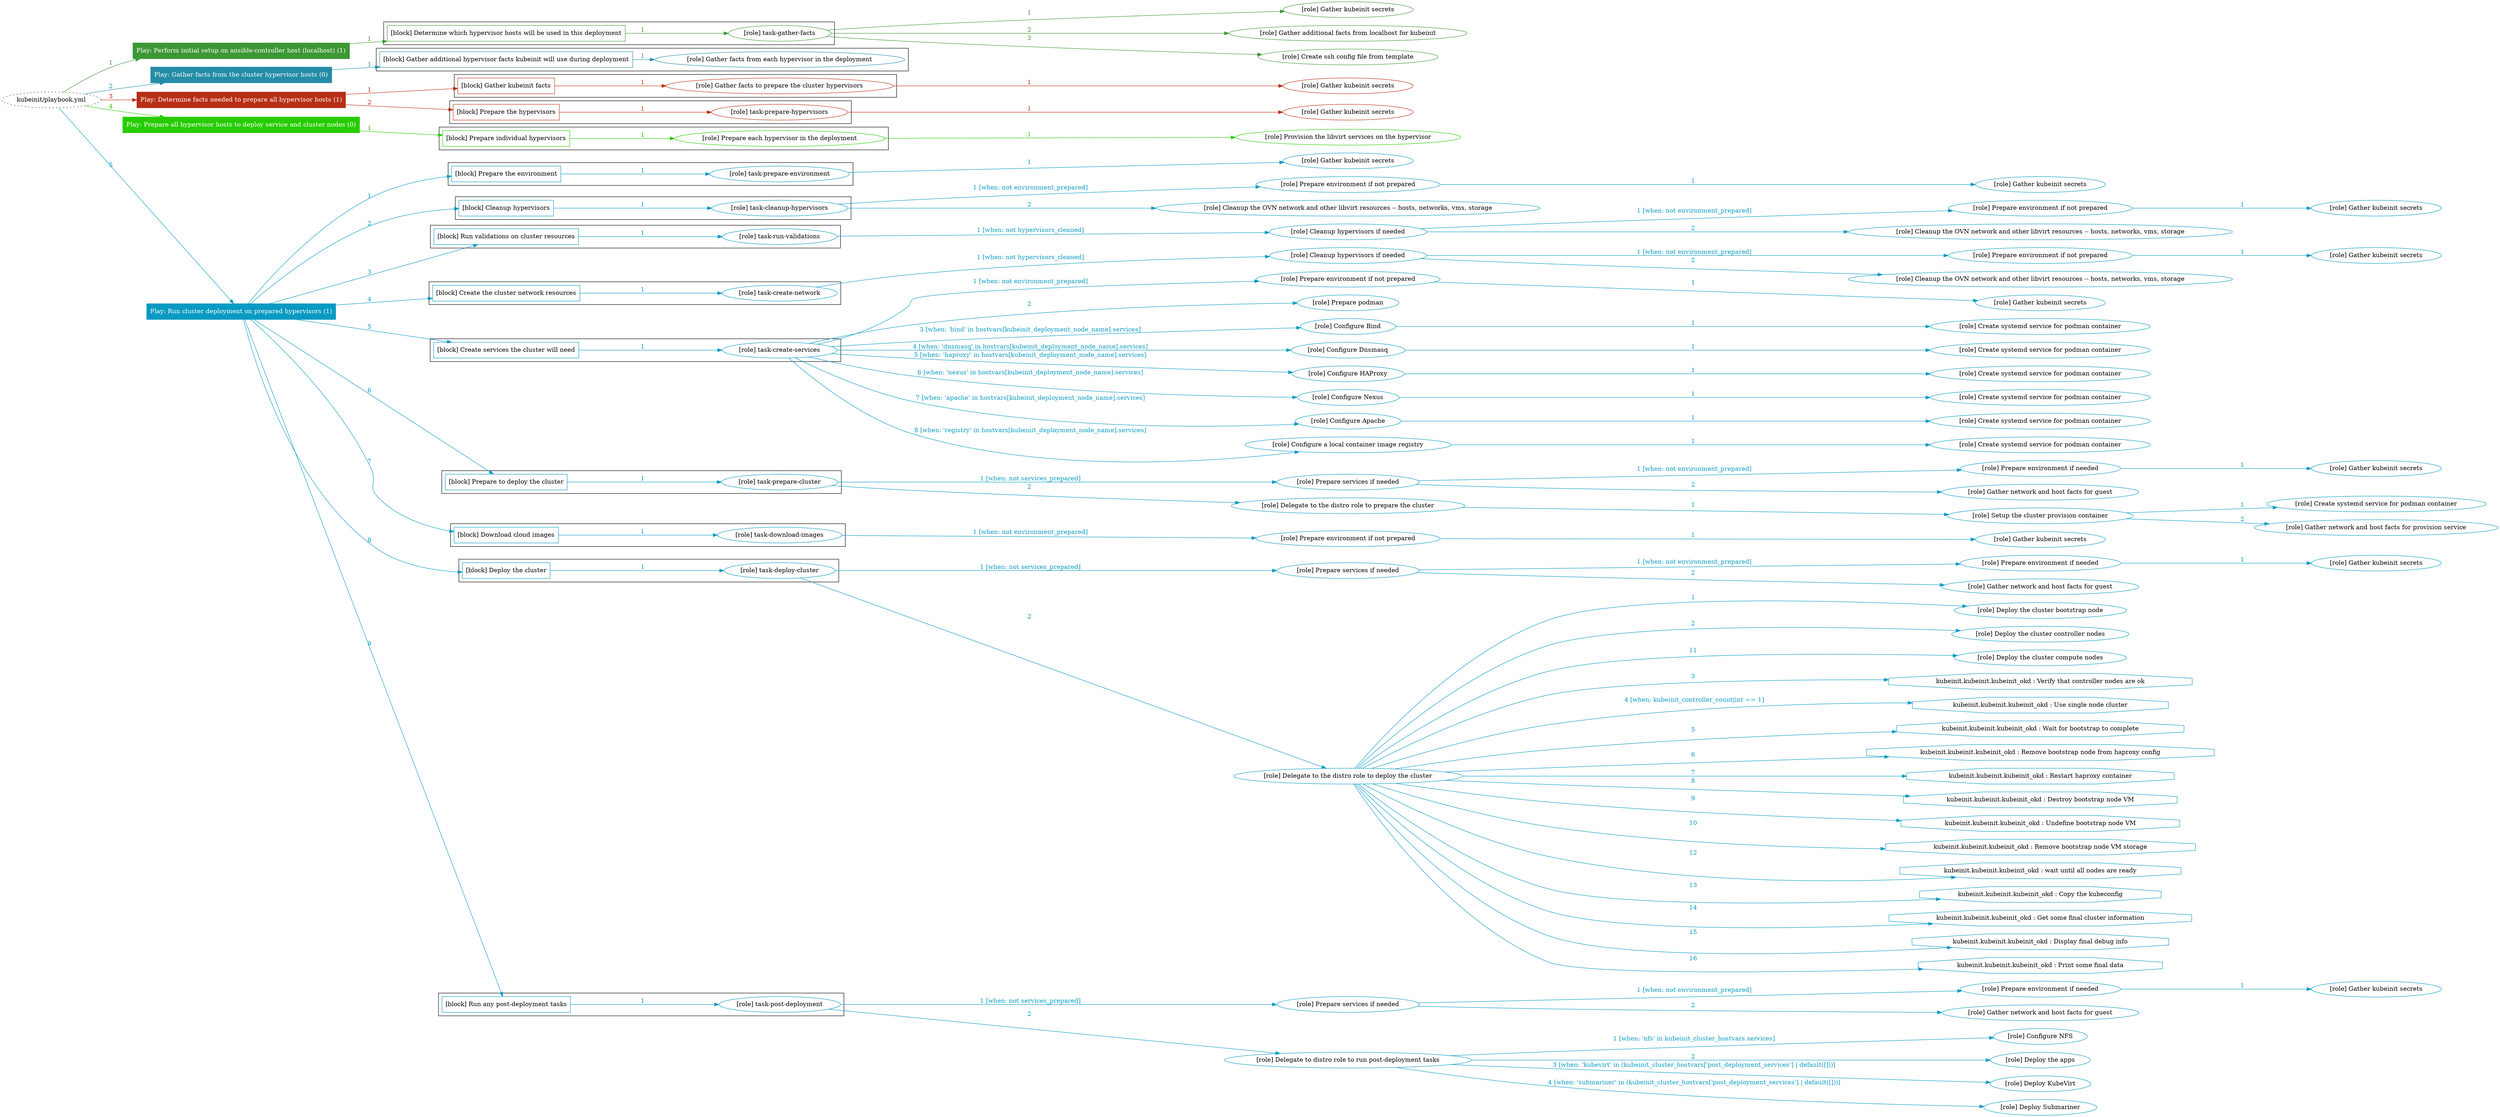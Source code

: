 digraph {
	graph [concentrate=true ordering=in rankdir=LR ratio=fill]
	edge [esep=5 sep=10]
	"kubeinit/playbook.yml" [URL="/home/runner/work/kubeinit/kubeinit/kubeinit/playbook.yml" id=playbook_1c22ba3a style=dotted]
	play_7d4b72e2 [label="Play: Perform initial setup on ansible-controller host (localhost) (1)" URL="/home/runner/work/kubeinit/kubeinit/kubeinit/playbook.yml" color="#3c9735" fontcolor="#ffffff" id=play_7d4b72e2 shape=box style=filled tooltip=localhost]
	"kubeinit/playbook.yml" -> play_7d4b72e2 [label="1 " color="#3c9735" fontcolor="#3c9735" id=edge_901d5311 labeltooltip="1 " tooltip="1 "]
	subgraph "Gather kubeinit secrets" {
		role_c1dd665c [label="[role] Gather kubeinit secrets" URL="/home/runner/.ansible/collections/ansible_collections/kubeinit/kubeinit/roles/kubeinit_prepare/tasks/build_hypervisors_group.yml" color="#3c9735" id=role_c1dd665c tooltip="Gather kubeinit secrets"]
	}
	subgraph "Gather additional facts from localhost for kubeinit" {
		role_087867db [label="[role] Gather additional facts from localhost for kubeinit" URL="/home/runner/.ansible/collections/ansible_collections/kubeinit/kubeinit/roles/kubeinit_prepare/tasks/build_hypervisors_group.yml" color="#3c9735" id=role_087867db tooltip="Gather additional facts from localhost for kubeinit"]
	}
	subgraph "Create ssh config file from template" {
		role_db80ca2d [label="[role] Create ssh config file from template" URL="/home/runner/.ansible/collections/ansible_collections/kubeinit/kubeinit/roles/kubeinit_prepare/tasks/build_hypervisors_group.yml" color="#3c9735" id=role_db80ca2d tooltip="Create ssh config file from template"]
	}
	subgraph "task-gather-facts" {
		role_c2a64d0b [label="[role] task-gather-facts" URL="/home/runner/work/kubeinit/kubeinit/kubeinit/playbook.yml" color="#3c9735" id=role_c2a64d0b tooltip="task-gather-facts"]
		role_c2a64d0b -> role_c1dd665c [label="1 " color="#3c9735" fontcolor="#3c9735" id=edge_d2ea7c5e labeltooltip="1 " tooltip="1 "]
		role_c2a64d0b -> role_087867db [label="2 " color="#3c9735" fontcolor="#3c9735" id=edge_e17dc16d labeltooltip="2 " tooltip="2 "]
		role_c2a64d0b -> role_db80ca2d [label="3 " color="#3c9735" fontcolor="#3c9735" id=edge_6a5d1859 labeltooltip="3 " tooltip="3 "]
	}
	subgraph "Play: Perform initial setup on ansible-controller host (localhost) (1)" {
		play_7d4b72e2 -> block_c4c89b71 [label=1 color="#3c9735" fontcolor="#3c9735" id=edge_2c3d2827 labeltooltip=1 tooltip=1]
		subgraph cluster_block_c4c89b71 {
			block_c4c89b71 [label="[block] Determine which hypervisor hosts will be used in this deployment" URL="/home/runner/work/kubeinit/kubeinit/kubeinit/playbook.yml" color="#3c9735" id=block_c4c89b71 labeltooltip="Determine which hypervisor hosts will be used in this deployment" shape=box tooltip="Determine which hypervisor hosts will be used in this deployment"]
			block_c4c89b71 -> role_c2a64d0b [label="1 " color="#3c9735" fontcolor="#3c9735" id=edge_d8396f23 labeltooltip="1 " tooltip="1 "]
		}
	}
	play_0b0739ab [label="Play: Gather facts from the cluster hypervisor hosts (0)" URL="/home/runner/work/kubeinit/kubeinit/kubeinit/playbook.yml" color="#258ca7" fontcolor="#ffffff" id=play_0b0739ab shape=box style=filled tooltip="Play: Gather facts from the cluster hypervisor hosts (0)"]
	"kubeinit/playbook.yml" -> play_0b0739ab [label="2 " color="#258ca7" fontcolor="#258ca7" id=edge_cd9ed276 labeltooltip="2 " tooltip="2 "]
	subgraph "Gather facts from each hypervisor in the deployment" {
		role_e05bd9c8 [label="[role] Gather facts from each hypervisor in the deployment" URL="/home/runner/work/kubeinit/kubeinit/kubeinit/playbook.yml" color="#258ca7" id=role_e05bd9c8 tooltip="Gather facts from each hypervisor in the deployment"]
	}
	subgraph "Play: Gather facts from the cluster hypervisor hosts (0)" {
		play_0b0739ab -> block_ebaf09f9 [label=1 color="#258ca7" fontcolor="#258ca7" id=edge_883e1ab4 labeltooltip=1 tooltip=1]
		subgraph cluster_block_ebaf09f9 {
			block_ebaf09f9 [label="[block] Gather additional hypervisor facts kubeinit will use during deployment" URL="/home/runner/work/kubeinit/kubeinit/kubeinit/playbook.yml" color="#258ca7" id=block_ebaf09f9 labeltooltip="Gather additional hypervisor facts kubeinit will use during deployment" shape=box tooltip="Gather additional hypervisor facts kubeinit will use during deployment"]
			block_ebaf09f9 -> role_e05bd9c8 [label="1 " color="#258ca7" fontcolor="#258ca7" id=edge_96bf6bc0 labeltooltip="1 " tooltip="1 "]
		}
	}
	play_2fc95a99 [label="Play: Determine facts needed to prepare all hypervisor hosts (1)" URL="/home/runner/work/kubeinit/kubeinit/kubeinit/playbook.yml" color="#b72f15" fontcolor="#ffffff" id=play_2fc95a99 shape=box style=filled tooltip=localhost]
	"kubeinit/playbook.yml" -> play_2fc95a99 [label="3 " color="#b72f15" fontcolor="#b72f15" id=edge_f2e73866 labeltooltip="3 " tooltip="3 "]
	subgraph "Gather kubeinit secrets" {
		role_f3b0417e [label="[role] Gather kubeinit secrets" URL="/home/runner/.ansible/collections/ansible_collections/kubeinit/kubeinit/roles/kubeinit_prepare/tasks/gather_kubeinit_facts.yml" color="#b72f15" id=role_f3b0417e tooltip="Gather kubeinit secrets"]
	}
	subgraph "Gather facts to prepare the cluster hypervisors" {
		role_75df4fb8 [label="[role] Gather facts to prepare the cluster hypervisors" URL="/home/runner/work/kubeinit/kubeinit/kubeinit/playbook.yml" color="#b72f15" id=role_75df4fb8 tooltip="Gather facts to prepare the cluster hypervisors"]
		role_75df4fb8 -> role_f3b0417e [label="1 " color="#b72f15" fontcolor="#b72f15" id=edge_1c701fa5 labeltooltip="1 " tooltip="1 "]
	}
	subgraph "Gather kubeinit secrets" {
		role_e294373b [label="[role] Gather kubeinit secrets" URL="/home/runner/.ansible/collections/ansible_collections/kubeinit/kubeinit/roles/kubeinit_prepare/tasks/gather_kubeinit_facts.yml" color="#b72f15" id=role_e294373b tooltip="Gather kubeinit secrets"]
	}
	subgraph "task-prepare-hypervisors" {
		role_375be4d0 [label="[role] task-prepare-hypervisors" URL="/home/runner/work/kubeinit/kubeinit/kubeinit/playbook.yml" color="#b72f15" id=role_375be4d0 tooltip="task-prepare-hypervisors"]
		role_375be4d0 -> role_e294373b [label="1 " color="#b72f15" fontcolor="#b72f15" id=edge_c2a2b522 labeltooltip="1 " tooltip="1 "]
	}
	subgraph "Play: Determine facts needed to prepare all hypervisor hosts (1)" {
		play_2fc95a99 -> block_374e6284 [label=1 color="#b72f15" fontcolor="#b72f15" id=edge_420dd6fa labeltooltip=1 tooltip=1]
		subgraph cluster_block_374e6284 {
			block_374e6284 [label="[block] Gather kubeinit facts" URL="/home/runner/work/kubeinit/kubeinit/kubeinit/playbook.yml" color="#b72f15" id=block_374e6284 labeltooltip="Gather kubeinit facts" shape=box tooltip="Gather kubeinit facts"]
			block_374e6284 -> role_75df4fb8 [label="1 " color="#b72f15" fontcolor="#b72f15" id=edge_907e9983 labeltooltip="1 " tooltip="1 "]
		}
		play_2fc95a99 -> block_3324b4f1 [label=2 color="#b72f15" fontcolor="#b72f15" id=edge_e28efbfa labeltooltip=2 tooltip=2]
		subgraph cluster_block_3324b4f1 {
			block_3324b4f1 [label="[block] Prepare the hypervisors" URL="/home/runner/work/kubeinit/kubeinit/kubeinit/playbook.yml" color="#b72f15" id=block_3324b4f1 labeltooltip="Prepare the hypervisors" shape=box tooltip="Prepare the hypervisors"]
			block_3324b4f1 -> role_375be4d0 [label="1 " color="#b72f15" fontcolor="#b72f15" id=edge_2afbb6f1 labeltooltip="1 " tooltip="1 "]
		}
	}
	play_f215bd9c [label="Play: Prepare all hypervisor hosts to deploy service and cluster nodes (0)" URL="/home/runner/work/kubeinit/kubeinit/kubeinit/playbook.yml" color="#27cc00" fontcolor="#ffffff" id=play_f215bd9c shape=box style=filled tooltip="Play: Prepare all hypervisor hosts to deploy service and cluster nodes (0)"]
	"kubeinit/playbook.yml" -> play_f215bd9c [label="4 " color="#27cc00" fontcolor="#27cc00" id=edge_3c4b47b4 labeltooltip="4 " tooltip="4 "]
	subgraph "Provision the libvirt services on the hypervisor" {
		role_93da1779 [label="[role] Provision the libvirt services on the hypervisor" URL="/home/runner/.ansible/collections/ansible_collections/kubeinit/kubeinit/roles/kubeinit_prepare/tasks/prepare_hypervisor.yml" color="#27cc00" id=role_93da1779 tooltip="Provision the libvirt services on the hypervisor"]
	}
	subgraph "Prepare each hypervisor in the deployment" {
		role_08276511 [label="[role] Prepare each hypervisor in the deployment" URL="/home/runner/work/kubeinit/kubeinit/kubeinit/playbook.yml" color="#27cc00" id=role_08276511 tooltip="Prepare each hypervisor in the deployment"]
		role_08276511 -> role_93da1779 [label="1 " color="#27cc00" fontcolor="#27cc00" id=edge_67dde77e labeltooltip="1 " tooltip="1 "]
	}
	subgraph "Play: Prepare all hypervisor hosts to deploy service and cluster nodes (0)" {
		play_f215bd9c -> block_c3d2c71d [label=1 color="#27cc00" fontcolor="#27cc00" id=edge_38553139 labeltooltip=1 tooltip=1]
		subgraph cluster_block_c3d2c71d {
			block_c3d2c71d [label="[block] Prepare individual hypervisors" URL="/home/runner/work/kubeinit/kubeinit/kubeinit/playbook.yml" color="#27cc00" id=block_c3d2c71d labeltooltip="Prepare individual hypervisors" shape=box tooltip="Prepare individual hypervisors"]
			block_c3d2c71d -> role_08276511 [label="1 " color="#27cc00" fontcolor="#27cc00" id=edge_3f2a290d labeltooltip="1 " tooltip="1 "]
		}
	}
	play_12cbc8b4 [label="Play: Run cluster deployment on prepared hypervisors (1)" URL="/home/runner/work/kubeinit/kubeinit/kubeinit/playbook.yml" color="#099ac3" fontcolor="#ffffff" id=play_12cbc8b4 shape=box style=filled tooltip=localhost]
	"kubeinit/playbook.yml" -> play_12cbc8b4 [label="5 " color="#099ac3" fontcolor="#099ac3" id=edge_ac1cc7d2 labeltooltip="5 " tooltip="5 "]
	subgraph "Gather kubeinit secrets" {
		role_3deea283 [label="[role] Gather kubeinit secrets" URL="/home/runner/.ansible/collections/ansible_collections/kubeinit/kubeinit/roles/kubeinit_prepare/tasks/gather_kubeinit_facts.yml" color="#099ac3" id=role_3deea283 tooltip="Gather kubeinit secrets"]
	}
	subgraph "task-prepare-environment" {
		role_afe97d1c [label="[role] task-prepare-environment" URL="/home/runner/work/kubeinit/kubeinit/kubeinit/playbook.yml" color="#099ac3" id=role_afe97d1c tooltip="task-prepare-environment"]
		role_afe97d1c -> role_3deea283 [label="1 " color="#099ac3" fontcolor="#099ac3" id=edge_cadabcda labeltooltip="1 " tooltip="1 "]
	}
	subgraph "Gather kubeinit secrets" {
		role_50945f34 [label="[role] Gather kubeinit secrets" URL="/home/runner/.ansible/collections/ansible_collections/kubeinit/kubeinit/roles/kubeinit_prepare/tasks/gather_kubeinit_facts.yml" color="#099ac3" id=role_50945f34 tooltip="Gather kubeinit secrets"]
	}
	subgraph "Prepare environment if not prepared" {
		role_320ac124 [label="[role] Prepare environment if not prepared" URL="/home/runner/.ansible/collections/ansible_collections/kubeinit/kubeinit/roles/kubeinit_prepare/tasks/cleanup_hypervisors.yml" color="#099ac3" id=role_320ac124 tooltip="Prepare environment if not prepared"]
		role_320ac124 -> role_50945f34 [label="1 " color="#099ac3" fontcolor="#099ac3" id=edge_fce86ade labeltooltip="1 " tooltip="1 "]
	}
	subgraph "Cleanup the OVN network and other libvirt resources -- hosts, networks, vms, storage" {
		role_5c72e7d2 [label="[role] Cleanup the OVN network and other libvirt resources -- hosts, networks, vms, storage" URL="/home/runner/.ansible/collections/ansible_collections/kubeinit/kubeinit/roles/kubeinit_prepare/tasks/cleanup_hypervisors.yml" color="#099ac3" id=role_5c72e7d2 tooltip="Cleanup the OVN network and other libvirt resources -- hosts, networks, vms, storage"]
	}
	subgraph "task-cleanup-hypervisors" {
		role_ca640e5c [label="[role] task-cleanup-hypervisors" URL="/home/runner/work/kubeinit/kubeinit/kubeinit/playbook.yml" color="#099ac3" id=role_ca640e5c tooltip="task-cleanup-hypervisors"]
		role_ca640e5c -> role_320ac124 [label="1 [when: not environment_prepared]" color="#099ac3" fontcolor="#099ac3" id=edge_8a9feb97 labeltooltip="1 [when: not environment_prepared]" tooltip="1 [when: not environment_prepared]"]
		role_ca640e5c -> role_5c72e7d2 [label="2 " color="#099ac3" fontcolor="#099ac3" id=edge_65796dc1 labeltooltip="2 " tooltip="2 "]
	}
	subgraph "Gather kubeinit secrets" {
		role_29a1a441 [label="[role] Gather kubeinit secrets" URL="/home/runner/.ansible/collections/ansible_collections/kubeinit/kubeinit/roles/kubeinit_prepare/tasks/gather_kubeinit_facts.yml" color="#099ac3" id=role_29a1a441 tooltip="Gather kubeinit secrets"]
	}
	subgraph "Prepare environment if not prepared" {
		role_72f4a450 [label="[role] Prepare environment if not prepared" URL="/home/runner/.ansible/collections/ansible_collections/kubeinit/kubeinit/roles/kubeinit_prepare/tasks/cleanup_hypervisors.yml" color="#099ac3" id=role_72f4a450 tooltip="Prepare environment if not prepared"]
		role_72f4a450 -> role_29a1a441 [label="1 " color="#099ac3" fontcolor="#099ac3" id=edge_38042e88 labeltooltip="1 " tooltip="1 "]
	}
	subgraph "Cleanup the OVN network and other libvirt resources -- hosts, networks, vms, storage" {
		role_74353ce1 [label="[role] Cleanup the OVN network and other libvirt resources -- hosts, networks, vms, storage" URL="/home/runner/.ansible/collections/ansible_collections/kubeinit/kubeinit/roles/kubeinit_prepare/tasks/cleanup_hypervisors.yml" color="#099ac3" id=role_74353ce1 tooltip="Cleanup the OVN network and other libvirt resources -- hosts, networks, vms, storage"]
	}
	subgraph "Cleanup hypervisors if needed" {
		role_8c43d117 [label="[role] Cleanup hypervisors if needed" URL="/home/runner/.ansible/collections/ansible_collections/kubeinit/kubeinit/roles/kubeinit_validations/tasks/main.yml" color="#099ac3" id=role_8c43d117 tooltip="Cleanup hypervisors if needed"]
		role_8c43d117 -> role_72f4a450 [label="1 [when: not environment_prepared]" color="#099ac3" fontcolor="#099ac3" id=edge_cbf31a30 labeltooltip="1 [when: not environment_prepared]" tooltip="1 [when: not environment_prepared]"]
		role_8c43d117 -> role_74353ce1 [label="2 " color="#099ac3" fontcolor="#099ac3" id=edge_906be432 labeltooltip="2 " tooltip="2 "]
	}
	subgraph "task-run-validations" {
		role_b52c14a4 [label="[role] task-run-validations" URL="/home/runner/work/kubeinit/kubeinit/kubeinit/playbook.yml" color="#099ac3" id=role_b52c14a4 tooltip="task-run-validations"]
		role_b52c14a4 -> role_8c43d117 [label="1 [when: not hypervisors_cleaned]" color="#099ac3" fontcolor="#099ac3" id=edge_13f9bd38 labeltooltip="1 [when: not hypervisors_cleaned]" tooltip="1 [when: not hypervisors_cleaned]"]
	}
	subgraph "Gather kubeinit secrets" {
		role_0af7bd2f [label="[role] Gather kubeinit secrets" URL="/home/runner/.ansible/collections/ansible_collections/kubeinit/kubeinit/roles/kubeinit_prepare/tasks/gather_kubeinit_facts.yml" color="#099ac3" id=role_0af7bd2f tooltip="Gather kubeinit secrets"]
	}
	subgraph "Prepare environment if not prepared" {
		role_4471caa9 [label="[role] Prepare environment if not prepared" URL="/home/runner/.ansible/collections/ansible_collections/kubeinit/kubeinit/roles/kubeinit_prepare/tasks/cleanup_hypervisors.yml" color="#099ac3" id=role_4471caa9 tooltip="Prepare environment if not prepared"]
		role_4471caa9 -> role_0af7bd2f [label="1 " color="#099ac3" fontcolor="#099ac3" id=edge_c0728939 labeltooltip="1 " tooltip="1 "]
	}
	subgraph "Cleanup the OVN network and other libvirt resources -- hosts, networks, vms, storage" {
		role_7422ec31 [label="[role] Cleanup the OVN network and other libvirt resources -- hosts, networks, vms, storage" URL="/home/runner/.ansible/collections/ansible_collections/kubeinit/kubeinit/roles/kubeinit_prepare/tasks/cleanup_hypervisors.yml" color="#099ac3" id=role_7422ec31 tooltip="Cleanup the OVN network and other libvirt resources -- hosts, networks, vms, storage"]
	}
	subgraph "Cleanup hypervisors if needed" {
		role_97d316fb [label="[role] Cleanup hypervisors if needed" URL="/home/runner/.ansible/collections/ansible_collections/kubeinit/kubeinit/roles/kubeinit_libvirt/tasks/create_network.yml" color="#099ac3" id=role_97d316fb tooltip="Cleanup hypervisors if needed"]
		role_97d316fb -> role_4471caa9 [label="1 [when: not environment_prepared]" color="#099ac3" fontcolor="#099ac3" id=edge_0c50bd60 labeltooltip="1 [when: not environment_prepared]" tooltip="1 [when: not environment_prepared]"]
		role_97d316fb -> role_7422ec31 [label="2 " color="#099ac3" fontcolor="#099ac3" id=edge_6b0df670 labeltooltip="2 " tooltip="2 "]
	}
	subgraph "task-create-network" {
		role_f199c25c [label="[role] task-create-network" URL="/home/runner/work/kubeinit/kubeinit/kubeinit/playbook.yml" color="#099ac3" id=role_f199c25c tooltip="task-create-network"]
		role_f199c25c -> role_97d316fb [label="1 [when: not hypervisors_cleaned]" color="#099ac3" fontcolor="#099ac3" id=edge_58a56cd5 labeltooltip="1 [when: not hypervisors_cleaned]" tooltip="1 [when: not hypervisors_cleaned]"]
	}
	subgraph "Gather kubeinit secrets" {
		role_44c4efa0 [label="[role] Gather kubeinit secrets" URL="/home/runner/.ansible/collections/ansible_collections/kubeinit/kubeinit/roles/kubeinit_prepare/tasks/gather_kubeinit_facts.yml" color="#099ac3" id=role_44c4efa0 tooltip="Gather kubeinit secrets"]
	}
	subgraph "Prepare environment if not prepared" {
		role_56769d55 [label="[role] Prepare environment if not prepared" URL="/home/runner/.ansible/collections/ansible_collections/kubeinit/kubeinit/roles/kubeinit_services/tasks/main.yml" color="#099ac3" id=role_56769d55 tooltip="Prepare environment if not prepared"]
		role_56769d55 -> role_44c4efa0 [label="1 " color="#099ac3" fontcolor="#099ac3" id=edge_a040ac3b labeltooltip="1 " tooltip="1 "]
	}
	subgraph "Prepare podman" {
		role_e9c104a0 [label="[role] Prepare podman" URL="/home/runner/.ansible/collections/ansible_collections/kubeinit/kubeinit/roles/kubeinit_services/tasks/00_create_service_pod.yml" color="#099ac3" id=role_e9c104a0 tooltip="Prepare podman"]
	}
	subgraph "Create systemd service for podman container" {
		role_7601d079 [label="[role] Create systemd service for podman container" URL="/home/runner/.ansible/collections/ansible_collections/kubeinit/kubeinit/roles/kubeinit_bind/tasks/main.yml" color="#099ac3" id=role_7601d079 tooltip="Create systemd service for podman container"]
	}
	subgraph "Configure Bind" {
		role_8331a804 [label="[role] Configure Bind" URL="/home/runner/.ansible/collections/ansible_collections/kubeinit/kubeinit/roles/kubeinit_services/tasks/start_services_containers.yml" color="#099ac3" id=role_8331a804 tooltip="Configure Bind"]
		role_8331a804 -> role_7601d079 [label="1 " color="#099ac3" fontcolor="#099ac3" id=edge_a63b1692 labeltooltip="1 " tooltip="1 "]
	}
	subgraph "Create systemd service for podman container" {
		role_bfe83b8e [label="[role] Create systemd service for podman container" URL="/home/runner/.ansible/collections/ansible_collections/kubeinit/kubeinit/roles/kubeinit_dnsmasq/tasks/main.yml" color="#099ac3" id=role_bfe83b8e tooltip="Create systemd service for podman container"]
	}
	subgraph "Configure Dnsmasq" {
		role_a856fa39 [label="[role] Configure Dnsmasq" URL="/home/runner/.ansible/collections/ansible_collections/kubeinit/kubeinit/roles/kubeinit_services/tasks/start_services_containers.yml" color="#099ac3" id=role_a856fa39 tooltip="Configure Dnsmasq"]
		role_a856fa39 -> role_bfe83b8e [label="1 " color="#099ac3" fontcolor="#099ac3" id=edge_b429bcab labeltooltip="1 " tooltip="1 "]
	}
	subgraph "Create systemd service for podman container" {
		role_d83bf69d [label="[role] Create systemd service for podman container" URL="/home/runner/.ansible/collections/ansible_collections/kubeinit/kubeinit/roles/kubeinit_haproxy/tasks/main.yml" color="#099ac3" id=role_d83bf69d tooltip="Create systemd service for podman container"]
	}
	subgraph "Configure HAProxy" {
		role_c26f7530 [label="[role] Configure HAProxy" URL="/home/runner/.ansible/collections/ansible_collections/kubeinit/kubeinit/roles/kubeinit_services/tasks/start_services_containers.yml" color="#099ac3" id=role_c26f7530 tooltip="Configure HAProxy"]
		role_c26f7530 -> role_d83bf69d [label="1 " color="#099ac3" fontcolor="#099ac3" id=edge_528300c8 labeltooltip="1 " tooltip="1 "]
	}
	subgraph "Create systemd service for podman container" {
		role_5dc70318 [label="[role] Create systemd service for podman container" URL="/home/runner/.ansible/collections/ansible_collections/kubeinit/kubeinit/roles/kubeinit_nexus/tasks/main.yml" color="#099ac3" id=role_5dc70318 tooltip="Create systemd service for podman container"]
	}
	subgraph "Configure Nexus" {
		role_348aaf96 [label="[role] Configure Nexus" URL="/home/runner/.ansible/collections/ansible_collections/kubeinit/kubeinit/roles/kubeinit_services/tasks/start_services_containers.yml" color="#099ac3" id=role_348aaf96 tooltip="Configure Nexus"]
		role_348aaf96 -> role_5dc70318 [label="1 " color="#099ac3" fontcolor="#099ac3" id=edge_cf8544a4 labeltooltip="1 " tooltip="1 "]
	}
	subgraph "Create systemd service for podman container" {
		role_c25dfcf2 [label="[role] Create systemd service for podman container" URL="/home/runner/.ansible/collections/ansible_collections/kubeinit/kubeinit/roles/kubeinit_apache/tasks/main.yml" color="#099ac3" id=role_c25dfcf2 tooltip="Create systemd service for podman container"]
	}
	subgraph "Configure Apache" {
		role_ae447b58 [label="[role] Configure Apache" URL="/home/runner/.ansible/collections/ansible_collections/kubeinit/kubeinit/roles/kubeinit_services/tasks/start_services_containers.yml" color="#099ac3" id=role_ae447b58 tooltip="Configure Apache"]
		role_ae447b58 -> role_c25dfcf2 [label="1 " color="#099ac3" fontcolor="#099ac3" id=edge_5a150de2 labeltooltip="1 " tooltip="1 "]
	}
	subgraph "Create systemd service for podman container" {
		role_b5638798 [label="[role] Create systemd service for podman container" URL="/home/runner/.ansible/collections/ansible_collections/kubeinit/kubeinit/roles/kubeinit_registry/tasks/main.yml" color="#099ac3" id=role_b5638798 tooltip="Create systemd service for podman container"]
	}
	subgraph "Configure a local container image registry" {
		role_8dfed9a7 [label="[role] Configure a local container image registry" URL="/home/runner/.ansible/collections/ansible_collections/kubeinit/kubeinit/roles/kubeinit_services/tasks/start_services_containers.yml" color="#099ac3" id=role_8dfed9a7 tooltip="Configure a local container image registry"]
		role_8dfed9a7 -> role_b5638798 [label="1 " color="#099ac3" fontcolor="#099ac3" id=edge_54a701d1 labeltooltip="1 " tooltip="1 "]
	}
	subgraph "task-create-services" {
		role_b2699f1c [label="[role] task-create-services" URL="/home/runner/work/kubeinit/kubeinit/kubeinit/playbook.yml" color="#099ac3" id=role_b2699f1c tooltip="task-create-services"]
		role_b2699f1c -> role_56769d55 [label="1 [when: not environment_prepared]" color="#099ac3" fontcolor="#099ac3" id=edge_69728d91 labeltooltip="1 [when: not environment_prepared]" tooltip="1 [when: not environment_prepared]"]
		role_b2699f1c -> role_e9c104a0 [label="2 " color="#099ac3" fontcolor="#099ac3" id=edge_364fb891 labeltooltip="2 " tooltip="2 "]
		role_b2699f1c -> role_8331a804 [label="3 [when: 'bind' in hostvars[kubeinit_deployment_node_name].services]" color="#099ac3" fontcolor="#099ac3" id=edge_4286668d labeltooltip="3 [when: 'bind' in hostvars[kubeinit_deployment_node_name].services]" tooltip="3 [when: 'bind' in hostvars[kubeinit_deployment_node_name].services]"]
		role_b2699f1c -> role_a856fa39 [label="4 [when: 'dnsmasq' in hostvars[kubeinit_deployment_node_name].services]" color="#099ac3" fontcolor="#099ac3" id=edge_634dfc6d labeltooltip="4 [when: 'dnsmasq' in hostvars[kubeinit_deployment_node_name].services]" tooltip="4 [when: 'dnsmasq' in hostvars[kubeinit_deployment_node_name].services]"]
		role_b2699f1c -> role_c26f7530 [label="5 [when: 'haproxy' in hostvars[kubeinit_deployment_node_name].services]" color="#099ac3" fontcolor="#099ac3" id=edge_6eb28f6d labeltooltip="5 [when: 'haproxy' in hostvars[kubeinit_deployment_node_name].services]" tooltip="5 [when: 'haproxy' in hostvars[kubeinit_deployment_node_name].services]"]
		role_b2699f1c -> role_348aaf96 [label="6 [when: 'nexus' in hostvars[kubeinit_deployment_node_name].services]" color="#099ac3" fontcolor="#099ac3" id=edge_74f4e764 labeltooltip="6 [when: 'nexus' in hostvars[kubeinit_deployment_node_name].services]" tooltip="6 [when: 'nexus' in hostvars[kubeinit_deployment_node_name].services]"]
		role_b2699f1c -> role_ae447b58 [label="7 [when: 'apache' in hostvars[kubeinit_deployment_node_name].services]" color="#099ac3" fontcolor="#099ac3" id=edge_9931ce90 labeltooltip="7 [when: 'apache' in hostvars[kubeinit_deployment_node_name].services]" tooltip="7 [when: 'apache' in hostvars[kubeinit_deployment_node_name].services]"]
		role_b2699f1c -> role_8dfed9a7 [label="8 [when: 'registry' in hostvars[kubeinit_deployment_node_name].services]" color="#099ac3" fontcolor="#099ac3" id=edge_b81ce4c2 labeltooltip="8 [when: 'registry' in hostvars[kubeinit_deployment_node_name].services]" tooltip="8 [when: 'registry' in hostvars[kubeinit_deployment_node_name].services]"]
	}
	subgraph "Gather kubeinit secrets" {
		role_053a0b2d [label="[role] Gather kubeinit secrets" URL="/home/runner/.ansible/collections/ansible_collections/kubeinit/kubeinit/roles/kubeinit_prepare/tasks/gather_kubeinit_facts.yml" color="#099ac3" id=role_053a0b2d tooltip="Gather kubeinit secrets"]
	}
	subgraph "Prepare environment if needed" {
		role_f354d092 [label="[role] Prepare environment if needed" URL="/home/runner/.ansible/collections/ansible_collections/kubeinit/kubeinit/roles/kubeinit_services/tasks/prepare_services.yml" color="#099ac3" id=role_f354d092 tooltip="Prepare environment if needed"]
		role_f354d092 -> role_053a0b2d [label="1 " color="#099ac3" fontcolor="#099ac3" id=edge_8c687afe labeltooltip="1 " tooltip="1 "]
	}
	subgraph "Gather network and host facts for guest" {
		role_6352dd62 [label="[role] Gather network and host facts for guest" URL="/home/runner/.ansible/collections/ansible_collections/kubeinit/kubeinit/roles/kubeinit_services/tasks/prepare_services.yml" color="#099ac3" id=role_6352dd62 tooltip="Gather network and host facts for guest"]
	}
	subgraph "Prepare services if needed" {
		role_22288503 [label="[role] Prepare services if needed" URL="/home/runner/.ansible/collections/ansible_collections/kubeinit/kubeinit/roles/kubeinit_prepare/tasks/prepare_cluster.yml" color="#099ac3" id=role_22288503 tooltip="Prepare services if needed"]
		role_22288503 -> role_f354d092 [label="1 [when: not environment_prepared]" color="#099ac3" fontcolor="#099ac3" id=edge_83cb6dc3 labeltooltip="1 [when: not environment_prepared]" tooltip="1 [when: not environment_prepared]"]
		role_22288503 -> role_6352dd62 [label="2 " color="#099ac3" fontcolor="#099ac3" id=edge_9860dc32 labeltooltip="2 " tooltip="2 "]
	}
	subgraph "Create systemd service for podman container" {
		role_0eee58a0 [label="[role] Create systemd service for podman container" URL="/home/runner/.ansible/collections/ansible_collections/kubeinit/kubeinit/roles/kubeinit_services/tasks/create_provision_container.yml" color="#099ac3" id=role_0eee58a0 tooltip="Create systemd service for podman container"]
	}
	subgraph "Gather network and host facts for provision service" {
		role_3c97df8f [label="[role] Gather network and host facts for provision service" URL="/home/runner/.ansible/collections/ansible_collections/kubeinit/kubeinit/roles/kubeinit_services/tasks/create_provision_container.yml" color="#099ac3" id=role_3c97df8f tooltip="Gather network and host facts for provision service"]
	}
	subgraph "Setup the cluster provision container" {
		role_85e17f60 [label="[role] Setup the cluster provision container" URL="/home/runner/.ansible/collections/ansible_collections/kubeinit/kubeinit/roles/kubeinit_okd/tasks/prepare_cluster.yml" color="#099ac3" id=role_85e17f60 tooltip="Setup the cluster provision container"]
		role_85e17f60 -> role_0eee58a0 [label="1 " color="#099ac3" fontcolor="#099ac3" id=edge_654012ba labeltooltip="1 " tooltip="1 "]
		role_85e17f60 -> role_3c97df8f [label="2 " color="#099ac3" fontcolor="#099ac3" id=edge_51c7605e labeltooltip="2 " tooltip="2 "]
	}
	subgraph "Delegate to the distro role to prepare the cluster" {
		role_99c7197d [label="[role] Delegate to the distro role to prepare the cluster" URL="/home/runner/.ansible/collections/ansible_collections/kubeinit/kubeinit/roles/kubeinit_prepare/tasks/prepare_cluster.yml" color="#099ac3" id=role_99c7197d tooltip="Delegate to the distro role to prepare the cluster"]
		role_99c7197d -> role_85e17f60 [label="1 " color="#099ac3" fontcolor="#099ac3" id=edge_9dce6cc6 labeltooltip="1 " tooltip="1 "]
	}
	subgraph "task-prepare-cluster" {
		role_bbbff218 [label="[role] task-prepare-cluster" URL="/home/runner/work/kubeinit/kubeinit/kubeinit/playbook.yml" color="#099ac3" id=role_bbbff218 tooltip="task-prepare-cluster"]
		role_bbbff218 -> role_22288503 [label="1 [when: not services_prepared]" color="#099ac3" fontcolor="#099ac3" id=edge_b17ba5ef labeltooltip="1 [when: not services_prepared]" tooltip="1 [when: not services_prepared]"]
		role_bbbff218 -> role_99c7197d [label="2 " color="#099ac3" fontcolor="#099ac3" id=edge_fffbece6 labeltooltip="2 " tooltip="2 "]
	}
	subgraph "Gather kubeinit secrets" {
		role_fd4a070f [label="[role] Gather kubeinit secrets" URL="/home/runner/.ansible/collections/ansible_collections/kubeinit/kubeinit/roles/kubeinit_prepare/tasks/gather_kubeinit_facts.yml" color="#099ac3" id=role_fd4a070f tooltip="Gather kubeinit secrets"]
	}
	subgraph "Prepare environment if not prepared" {
		role_1f214ac2 [label="[role] Prepare environment if not prepared" URL="/home/runner/.ansible/collections/ansible_collections/kubeinit/kubeinit/roles/kubeinit_libvirt/tasks/download_cloud_images.yml" color="#099ac3" id=role_1f214ac2 tooltip="Prepare environment if not prepared"]
		role_1f214ac2 -> role_fd4a070f [label="1 " color="#099ac3" fontcolor="#099ac3" id=edge_d1e0872a labeltooltip="1 " tooltip="1 "]
	}
	subgraph "task-download-images" {
		role_4ee75049 [label="[role] task-download-images" URL="/home/runner/work/kubeinit/kubeinit/kubeinit/playbook.yml" color="#099ac3" id=role_4ee75049 tooltip="task-download-images"]
		role_4ee75049 -> role_1f214ac2 [label="1 [when: not environment_prepared]" color="#099ac3" fontcolor="#099ac3" id=edge_ed7b9df3 labeltooltip="1 [when: not environment_prepared]" tooltip="1 [when: not environment_prepared]"]
	}
	subgraph "Gather kubeinit secrets" {
		role_d2fb901c [label="[role] Gather kubeinit secrets" URL="/home/runner/.ansible/collections/ansible_collections/kubeinit/kubeinit/roles/kubeinit_prepare/tasks/gather_kubeinit_facts.yml" color="#099ac3" id=role_d2fb901c tooltip="Gather kubeinit secrets"]
	}
	subgraph "Prepare environment if needed" {
		role_e2d4b3a4 [label="[role] Prepare environment if needed" URL="/home/runner/.ansible/collections/ansible_collections/kubeinit/kubeinit/roles/kubeinit_services/tasks/prepare_services.yml" color="#099ac3" id=role_e2d4b3a4 tooltip="Prepare environment if needed"]
		role_e2d4b3a4 -> role_d2fb901c [label="1 " color="#099ac3" fontcolor="#099ac3" id=edge_381498a6 labeltooltip="1 " tooltip="1 "]
	}
	subgraph "Gather network and host facts for guest" {
		role_0fbf9893 [label="[role] Gather network and host facts for guest" URL="/home/runner/.ansible/collections/ansible_collections/kubeinit/kubeinit/roles/kubeinit_services/tasks/prepare_services.yml" color="#099ac3" id=role_0fbf9893 tooltip="Gather network and host facts for guest"]
	}
	subgraph "Prepare services if needed" {
		role_e0291b71 [label="[role] Prepare services if needed" URL="/home/runner/.ansible/collections/ansible_collections/kubeinit/kubeinit/roles/kubeinit_prepare/tasks/deploy_cluster.yml" color="#099ac3" id=role_e0291b71 tooltip="Prepare services if needed"]
		role_e0291b71 -> role_e2d4b3a4 [label="1 [when: not environment_prepared]" color="#099ac3" fontcolor="#099ac3" id=edge_ffdf391a labeltooltip="1 [when: not environment_prepared]" tooltip="1 [when: not environment_prepared]"]
		role_e0291b71 -> role_0fbf9893 [label="2 " color="#099ac3" fontcolor="#099ac3" id=edge_e95d9b1f labeltooltip="2 " tooltip="2 "]
	}
	subgraph "Deploy the cluster bootstrap node" {
		role_481b8963 [label="[role] Deploy the cluster bootstrap node" URL="/home/runner/.ansible/collections/ansible_collections/kubeinit/kubeinit/roles/kubeinit_okd/tasks/main.yml" color="#099ac3" id=role_481b8963 tooltip="Deploy the cluster bootstrap node"]
	}
	subgraph "Deploy the cluster controller nodes" {
		role_3309de3c [label="[role] Deploy the cluster controller nodes" URL="/home/runner/.ansible/collections/ansible_collections/kubeinit/kubeinit/roles/kubeinit_okd/tasks/main.yml" color="#099ac3" id=role_3309de3c tooltip="Deploy the cluster controller nodes"]
	}
	subgraph "Deploy the cluster compute nodes" {
		role_a977536c [label="[role] Deploy the cluster compute nodes" URL="/home/runner/.ansible/collections/ansible_collections/kubeinit/kubeinit/roles/kubeinit_okd/tasks/main.yml" color="#099ac3" id=role_a977536c tooltip="Deploy the cluster compute nodes"]
	}
	subgraph "Delegate to the distro role to deploy the cluster" {
		role_d17b1912 [label="[role] Delegate to the distro role to deploy the cluster" URL="/home/runner/.ansible/collections/ansible_collections/kubeinit/kubeinit/roles/kubeinit_prepare/tasks/deploy_cluster.yml" color="#099ac3" id=role_d17b1912 tooltip="Delegate to the distro role to deploy the cluster"]
		role_d17b1912 -> role_481b8963 [label="1 " color="#099ac3" fontcolor="#099ac3" id=edge_155bf37e labeltooltip="1 " tooltip="1 "]
		role_d17b1912 -> role_3309de3c [label="2 " color="#099ac3" fontcolor="#099ac3" id=edge_60aece08 labeltooltip="2 " tooltip="2 "]
		task_0f43b2c7 [label="kubeinit.kubeinit.kubeinit_okd : Verify that controller nodes are ok" URL="/home/runner/.ansible/collections/ansible_collections/kubeinit/kubeinit/roles/kubeinit_okd/tasks/main.yml" color="#099ac3" id=task_0f43b2c7 shape=octagon tooltip="kubeinit.kubeinit.kubeinit_okd : Verify that controller nodes are ok"]
		role_d17b1912 -> task_0f43b2c7 [label="3 " color="#099ac3" fontcolor="#099ac3" id=edge_029b58d1 labeltooltip="3 " tooltip="3 "]
		task_7702baeb [label="kubeinit.kubeinit.kubeinit_okd : Use single node cluster" URL="/home/runner/.ansible/collections/ansible_collections/kubeinit/kubeinit/roles/kubeinit_okd/tasks/main.yml" color="#099ac3" id=task_7702baeb shape=octagon tooltip="kubeinit.kubeinit.kubeinit_okd : Use single node cluster"]
		role_d17b1912 -> task_7702baeb [label="4 [when: kubeinit_controller_count|int == 1]" color="#099ac3" fontcolor="#099ac3" id=edge_6db1a7d0 labeltooltip="4 [when: kubeinit_controller_count|int == 1]" tooltip="4 [when: kubeinit_controller_count|int == 1]"]
		task_87a0d351 [label="kubeinit.kubeinit.kubeinit_okd : Wait for bootstrap to complete" URL="/home/runner/.ansible/collections/ansible_collections/kubeinit/kubeinit/roles/kubeinit_okd/tasks/main.yml" color="#099ac3" id=task_87a0d351 shape=octagon tooltip="kubeinit.kubeinit.kubeinit_okd : Wait for bootstrap to complete"]
		role_d17b1912 -> task_87a0d351 [label="5 " color="#099ac3" fontcolor="#099ac3" id=edge_2d0edc87 labeltooltip="5 " tooltip="5 "]
		task_9292e8be [label="kubeinit.kubeinit.kubeinit_okd : Remove bootstrap node from haproxy config" URL="/home/runner/.ansible/collections/ansible_collections/kubeinit/kubeinit/roles/kubeinit_okd/tasks/main.yml" color="#099ac3" id=task_9292e8be shape=octagon tooltip="kubeinit.kubeinit.kubeinit_okd : Remove bootstrap node from haproxy config"]
		role_d17b1912 -> task_9292e8be [label="6 " color="#099ac3" fontcolor="#099ac3" id=edge_4aa5c08b labeltooltip="6 " tooltip="6 "]
		task_8ba3f511 [label="kubeinit.kubeinit.kubeinit_okd : Restart haproxy container" URL="/home/runner/.ansible/collections/ansible_collections/kubeinit/kubeinit/roles/kubeinit_okd/tasks/main.yml" color="#099ac3" id=task_8ba3f511 shape=octagon tooltip="kubeinit.kubeinit.kubeinit_okd : Restart haproxy container"]
		role_d17b1912 -> task_8ba3f511 [label="7 " color="#099ac3" fontcolor="#099ac3" id=edge_007db931 labeltooltip="7 " tooltip="7 "]
		task_1a22940f [label="kubeinit.kubeinit.kubeinit_okd : Destroy bootstrap node VM" URL="/home/runner/.ansible/collections/ansible_collections/kubeinit/kubeinit/roles/kubeinit_okd/tasks/main.yml" color="#099ac3" id=task_1a22940f shape=octagon tooltip="kubeinit.kubeinit.kubeinit_okd : Destroy bootstrap node VM"]
		role_d17b1912 -> task_1a22940f [label="8 " color="#099ac3" fontcolor="#099ac3" id=edge_81b91964 labeltooltip="8 " tooltip="8 "]
		task_4d31678a [label="kubeinit.kubeinit.kubeinit_okd : Undefine bootstrap node VM" URL="/home/runner/.ansible/collections/ansible_collections/kubeinit/kubeinit/roles/kubeinit_okd/tasks/main.yml" color="#099ac3" id=task_4d31678a shape=octagon tooltip="kubeinit.kubeinit.kubeinit_okd : Undefine bootstrap node VM"]
		role_d17b1912 -> task_4d31678a [label="9 " color="#099ac3" fontcolor="#099ac3" id=edge_7e3fd85d labeltooltip="9 " tooltip="9 "]
		task_bfea5239 [label="kubeinit.kubeinit.kubeinit_okd : Remove bootstrap node VM storage" URL="/home/runner/.ansible/collections/ansible_collections/kubeinit/kubeinit/roles/kubeinit_okd/tasks/main.yml" color="#099ac3" id=task_bfea5239 shape=octagon tooltip="kubeinit.kubeinit.kubeinit_okd : Remove bootstrap node VM storage"]
		role_d17b1912 -> task_bfea5239 [label="10 " color="#099ac3" fontcolor="#099ac3" id=edge_afb75ab1 labeltooltip="10 " tooltip="10 "]
		role_d17b1912 -> role_a977536c [label="11 " color="#099ac3" fontcolor="#099ac3" id=edge_1255cdc6 labeltooltip="11 " tooltip="11 "]
		task_f4e48aa6 [label="kubeinit.kubeinit.kubeinit_okd : wait until all nodes are ready" URL="/home/runner/.ansible/collections/ansible_collections/kubeinit/kubeinit/roles/kubeinit_okd/tasks/main.yml" color="#099ac3" id=task_f4e48aa6 shape=octagon tooltip="kubeinit.kubeinit.kubeinit_okd : wait until all nodes are ready"]
		role_d17b1912 -> task_f4e48aa6 [label="12 " color="#099ac3" fontcolor="#099ac3" id=edge_bafa58c7 labeltooltip="12 " tooltip="12 "]
		task_f8e42e8e [label="kubeinit.kubeinit.kubeinit_okd : Copy the kubeconfig" URL="/home/runner/.ansible/collections/ansible_collections/kubeinit/kubeinit/roles/kubeinit_okd/tasks/main.yml" color="#099ac3" id=task_f8e42e8e shape=octagon tooltip="kubeinit.kubeinit.kubeinit_okd : Copy the kubeconfig"]
		role_d17b1912 -> task_f8e42e8e [label="13 " color="#099ac3" fontcolor="#099ac3" id=edge_d12f7f8a labeltooltip="13 " tooltip="13 "]
		task_037e076f [label="kubeinit.kubeinit.kubeinit_okd : Get some final cluster information" URL="/home/runner/.ansible/collections/ansible_collections/kubeinit/kubeinit/roles/kubeinit_okd/tasks/main.yml" color="#099ac3" id=task_037e076f shape=octagon tooltip="kubeinit.kubeinit.kubeinit_okd : Get some final cluster information"]
		role_d17b1912 -> task_037e076f [label="14 " color="#099ac3" fontcolor="#099ac3" id=edge_db2dbcd9 labeltooltip="14 " tooltip="14 "]
		task_f24f1a43 [label="kubeinit.kubeinit.kubeinit_okd : Display final debug info" URL="/home/runner/.ansible/collections/ansible_collections/kubeinit/kubeinit/roles/kubeinit_okd/tasks/main.yml" color="#099ac3" id=task_f24f1a43 shape=octagon tooltip="kubeinit.kubeinit.kubeinit_okd : Display final debug info"]
		role_d17b1912 -> task_f24f1a43 [label="15 " color="#099ac3" fontcolor="#099ac3" id=edge_3b173397 labeltooltip="15 " tooltip="15 "]
		task_734fd8a1 [label="kubeinit.kubeinit.kubeinit_okd : Print some final data" URL="/home/runner/.ansible/collections/ansible_collections/kubeinit/kubeinit/roles/kubeinit_okd/tasks/main.yml" color="#099ac3" id=task_734fd8a1 shape=octagon tooltip="kubeinit.kubeinit.kubeinit_okd : Print some final data"]
		role_d17b1912 -> task_734fd8a1 [label="16 " color="#099ac3" fontcolor="#099ac3" id=edge_4a72d1c9 labeltooltip="16 " tooltip="16 "]
	}
	subgraph "task-deploy-cluster" {
		role_6de5837e [label="[role] task-deploy-cluster" URL="/home/runner/work/kubeinit/kubeinit/kubeinit/playbook.yml" color="#099ac3" id=role_6de5837e tooltip="task-deploy-cluster"]
		role_6de5837e -> role_e0291b71 [label="1 [when: not services_prepared]" color="#099ac3" fontcolor="#099ac3" id=edge_c43a74f5 labeltooltip="1 [when: not services_prepared]" tooltip="1 [when: not services_prepared]"]
		role_6de5837e -> role_d17b1912 [label="2 " color="#099ac3" fontcolor="#099ac3" id=edge_a60655c2 labeltooltip="2 " tooltip="2 "]
	}
	subgraph "Gather kubeinit secrets" {
		role_1804f38c [label="[role] Gather kubeinit secrets" URL="/home/runner/.ansible/collections/ansible_collections/kubeinit/kubeinit/roles/kubeinit_prepare/tasks/gather_kubeinit_facts.yml" color="#099ac3" id=role_1804f38c tooltip="Gather kubeinit secrets"]
	}
	subgraph "Prepare environment if needed" {
		role_1115502b [label="[role] Prepare environment if needed" URL="/home/runner/.ansible/collections/ansible_collections/kubeinit/kubeinit/roles/kubeinit_services/tasks/prepare_services.yml" color="#099ac3" id=role_1115502b tooltip="Prepare environment if needed"]
		role_1115502b -> role_1804f38c [label="1 " color="#099ac3" fontcolor="#099ac3" id=edge_8d09356b labeltooltip="1 " tooltip="1 "]
	}
	subgraph "Gather network and host facts for guest" {
		role_dcbfe6f7 [label="[role] Gather network and host facts for guest" URL="/home/runner/.ansible/collections/ansible_collections/kubeinit/kubeinit/roles/kubeinit_services/tasks/prepare_services.yml" color="#099ac3" id=role_dcbfe6f7 tooltip="Gather network and host facts for guest"]
	}
	subgraph "Prepare services if needed" {
		role_00aad84a [label="[role] Prepare services if needed" URL="/home/runner/.ansible/collections/ansible_collections/kubeinit/kubeinit/roles/kubeinit_prepare/tasks/post_deployment.yml" color="#099ac3" id=role_00aad84a tooltip="Prepare services if needed"]
		role_00aad84a -> role_1115502b [label="1 [when: not environment_prepared]" color="#099ac3" fontcolor="#099ac3" id=edge_aeec97e5 labeltooltip="1 [when: not environment_prepared]" tooltip="1 [when: not environment_prepared]"]
		role_00aad84a -> role_dcbfe6f7 [label="2 " color="#099ac3" fontcolor="#099ac3" id=edge_572d16c9 labeltooltip="2 " tooltip="2 "]
	}
	subgraph "Configure NFS" {
		role_6c8189c2 [label="[role] Configure NFS" URL="/home/runner/.ansible/collections/ansible_collections/kubeinit/kubeinit/roles/kubeinit_okd/tasks/post_deployment_tasks.yml" color="#099ac3" id=role_6c8189c2 tooltip="Configure NFS"]
	}
	subgraph "Deploy the apps" {
		role_df90f093 [label="[role] Deploy the apps" URL="/home/runner/.ansible/collections/ansible_collections/kubeinit/kubeinit/roles/kubeinit_okd/tasks/post_deployment_tasks.yml" color="#099ac3" id=role_df90f093 tooltip="Deploy the apps"]
	}
	subgraph "Deploy KubeVirt" {
		role_115d37d7 [label="[role] Deploy KubeVirt" URL="/home/runner/.ansible/collections/ansible_collections/kubeinit/kubeinit/roles/kubeinit_okd/tasks/post_deployment_tasks.yml" color="#099ac3" id=role_115d37d7 tooltip="Deploy KubeVirt"]
	}
	subgraph "Deploy Submariner" {
		role_102dfcbe [label="[role] Deploy Submariner" URL="/home/runner/.ansible/collections/ansible_collections/kubeinit/kubeinit/roles/kubeinit_okd/tasks/post_deployment_tasks.yml" color="#099ac3" id=role_102dfcbe tooltip="Deploy Submariner"]
	}
	subgraph "Delegate to distro role to run post-deployment tasks" {
		role_941edf02 [label="[role] Delegate to distro role to run post-deployment tasks" URL="/home/runner/.ansible/collections/ansible_collections/kubeinit/kubeinit/roles/kubeinit_prepare/tasks/post_deployment.yml" color="#099ac3" id=role_941edf02 tooltip="Delegate to distro role to run post-deployment tasks"]
		role_941edf02 -> role_6c8189c2 [label="1 [when: 'nfs' in kubeinit_cluster_hostvars.services]" color="#099ac3" fontcolor="#099ac3" id=edge_5dc6ee52 labeltooltip="1 [when: 'nfs' in kubeinit_cluster_hostvars.services]" tooltip="1 [when: 'nfs' in kubeinit_cluster_hostvars.services]"]
		role_941edf02 -> role_df90f093 [label="2 " color="#099ac3" fontcolor="#099ac3" id=edge_071ea10b labeltooltip="2 " tooltip="2 "]
		role_941edf02 -> role_115d37d7 [label="3 [when: 'kubevirt' in (kubeinit_cluster_hostvars['post_deployment_services'] | default([]))]" color="#099ac3" fontcolor="#099ac3" id=edge_2d701a54 labeltooltip="3 [when: 'kubevirt' in (kubeinit_cluster_hostvars['post_deployment_services'] | default([]))]" tooltip="3 [when: 'kubevirt' in (kubeinit_cluster_hostvars['post_deployment_services'] | default([]))]"]
		role_941edf02 -> role_102dfcbe [label="4 [when: 'submariner' in (kubeinit_cluster_hostvars['post_deployment_services'] | default([]))]" color="#099ac3" fontcolor="#099ac3" id=edge_fd51c6f8 labeltooltip="4 [when: 'submariner' in (kubeinit_cluster_hostvars['post_deployment_services'] | default([]))]" tooltip="4 [when: 'submariner' in (kubeinit_cluster_hostvars['post_deployment_services'] | default([]))]"]
	}
	subgraph "task-post-deployment" {
		role_d3755744 [label="[role] task-post-deployment" URL="/home/runner/work/kubeinit/kubeinit/kubeinit/playbook.yml" color="#099ac3" id=role_d3755744 tooltip="task-post-deployment"]
		role_d3755744 -> role_00aad84a [label="1 [when: not services_prepared]" color="#099ac3" fontcolor="#099ac3" id=edge_a2343b8a labeltooltip="1 [when: not services_prepared]" tooltip="1 [when: not services_prepared]"]
		role_d3755744 -> role_941edf02 [label="2 " color="#099ac3" fontcolor="#099ac3" id=edge_42dabdfb labeltooltip="2 " tooltip="2 "]
	}
	subgraph "Play: Run cluster deployment on prepared hypervisors (1)" {
		play_12cbc8b4 -> block_69a5d9ee [label=1 color="#099ac3" fontcolor="#099ac3" id=edge_8e85eae6 labeltooltip=1 tooltip=1]
		subgraph cluster_block_69a5d9ee {
			block_69a5d9ee [label="[block] Prepare the environment" URL="/home/runner/work/kubeinit/kubeinit/kubeinit/playbook.yml" color="#099ac3" id=block_69a5d9ee labeltooltip="Prepare the environment" shape=box tooltip="Prepare the environment"]
			block_69a5d9ee -> role_afe97d1c [label="1 " color="#099ac3" fontcolor="#099ac3" id=edge_701af099 labeltooltip="1 " tooltip="1 "]
		}
		play_12cbc8b4 -> block_a2f34fcf [label=2 color="#099ac3" fontcolor="#099ac3" id=edge_1c5fb640 labeltooltip=2 tooltip=2]
		subgraph cluster_block_a2f34fcf {
			block_a2f34fcf [label="[block] Cleanup hypervisors" URL="/home/runner/work/kubeinit/kubeinit/kubeinit/playbook.yml" color="#099ac3" id=block_a2f34fcf labeltooltip="Cleanup hypervisors" shape=box tooltip="Cleanup hypervisors"]
			block_a2f34fcf -> role_ca640e5c [label="1 " color="#099ac3" fontcolor="#099ac3" id=edge_93a7dd25 labeltooltip="1 " tooltip="1 "]
		}
		play_12cbc8b4 -> block_70dfeda7 [label=3 color="#099ac3" fontcolor="#099ac3" id=edge_6ab3df47 labeltooltip=3 tooltip=3]
		subgraph cluster_block_70dfeda7 {
			block_70dfeda7 [label="[block] Run validations on cluster resources" URL="/home/runner/work/kubeinit/kubeinit/kubeinit/playbook.yml" color="#099ac3" id=block_70dfeda7 labeltooltip="Run validations on cluster resources" shape=box tooltip="Run validations on cluster resources"]
			block_70dfeda7 -> role_b52c14a4 [label="1 " color="#099ac3" fontcolor="#099ac3" id=edge_5ae3a3bf labeltooltip="1 " tooltip="1 "]
		}
		play_12cbc8b4 -> block_b4d8426c [label=4 color="#099ac3" fontcolor="#099ac3" id=edge_84a19ff7 labeltooltip=4 tooltip=4]
		subgraph cluster_block_b4d8426c {
			block_b4d8426c [label="[block] Create the cluster network resources" URL="/home/runner/work/kubeinit/kubeinit/kubeinit/playbook.yml" color="#099ac3" id=block_b4d8426c labeltooltip="Create the cluster network resources" shape=box tooltip="Create the cluster network resources"]
			block_b4d8426c -> role_f199c25c [label="1 " color="#099ac3" fontcolor="#099ac3" id=edge_0b9171e9 labeltooltip="1 " tooltip="1 "]
		}
		play_12cbc8b4 -> block_7e8fb0a3 [label=5 color="#099ac3" fontcolor="#099ac3" id=edge_51afb1a3 labeltooltip=5 tooltip=5]
		subgraph cluster_block_7e8fb0a3 {
			block_7e8fb0a3 [label="[block] Create services the cluster will need" URL="/home/runner/work/kubeinit/kubeinit/kubeinit/playbook.yml" color="#099ac3" id=block_7e8fb0a3 labeltooltip="Create services the cluster will need" shape=box tooltip="Create services the cluster will need"]
			block_7e8fb0a3 -> role_b2699f1c [label="1 " color="#099ac3" fontcolor="#099ac3" id=edge_2630d61c labeltooltip="1 " tooltip="1 "]
		}
		play_12cbc8b4 -> block_56bf1383 [label=6 color="#099ac3" fontcolor="#099ac3" id=edge_6f1aeffa labeltooltip=6 tooltip=6]
		subgraph cluster_block_56bf1383 {
			block_56bf1383 [label="[block] Prepare to deploy the cluster" URL="/home/runner/work/kubeinit/kubeinit/kubeinit/playbook.yml" color="#099ac3" id=block_56bf1383 labeltooltip="Prepare to deploy the cluster" shape=box tooltip="Prepare to deploy the cluster"]
			block_56bf1383 -> role_bbbff218 [label="1 " color="#099ac3" fontcolor="#099ac3" id=edge_5c715790 labeltooltip="1 " tooltip="1 "]
		}
		play_12cbc8b4 -> block_94c13bd5 [label=7 color="#099ac3" fontcolor="#099ac3" id=edge_bbaf9c26 labeltooltip=7 tooltip=7]
		subgraph cluster_block_94c13bd5 {
			block_94c13bd5 [label="[block] Download cloud images" URL="/home/runner/work/kubeinit/kubeinit/kubeinit/playbook.yml" color="#099ac3" id=block_94c13bd5 labeltooltip="Download cloud images" shape=box tooltip="Download cloud images"]
			block_94c13bd5 -> role_4ee75049 [label="1 " color="#099ac3" fontcolor="#099ac3" id=edge_a54fd709 labeltooltip="1 " tooltip="1 "]
		}
		play_12cbc8b4 -> block_e2318159 [label=8 color="#099ac3" fontcolor="#099ac3" id=edge_90142802 labeltooltip=8 tooltip=8]
		subgraph cluster_block_e2318159 {
			block_e2318159 [label="[block] Deploy the cluster" URL="/home/runner/work/kubeinit/kubeinit/kubeinit/playbook.yml" color="#099ac3" id=block_e2318159 labeltooltip="Deploy the cluster" shape=box tooltip="Deploy the cluster"]
			block_e2318159 -> role_6de5837e [label="1 " color="#099ac3" fontcolor="#099ac3" id=edge_a8e1e9cc labeltooltip="1 " tooltip="1 "]
		}
		play_12cbc8b4 -> block_23e63246 [label=9 color="#099ac3" fontcolor="#099ac3" id=edge_ab4dd5bd labeltooltip=9 tooltip=9]
		subgraph cluster_block_23e63246 {
			block_23e63246 [label="[block] Run any post-deployment tasks" URL="/home/runner/work/kubeinit/kubeinit/kubeinit/playbook.yml" color="#099ac3" id=block_23e63246 labeltooltip="Run any post-deployment tasks" shape=box tooltip="Run any post-deployment tasks"]
			block_23e63246 -> role_d3755744 [label="1 " color="#099ac3" fontcolor="#099ac3" id=edge_d31b06dd labeltooltip="1 " tooltip="1 "]
		}
	}
}
